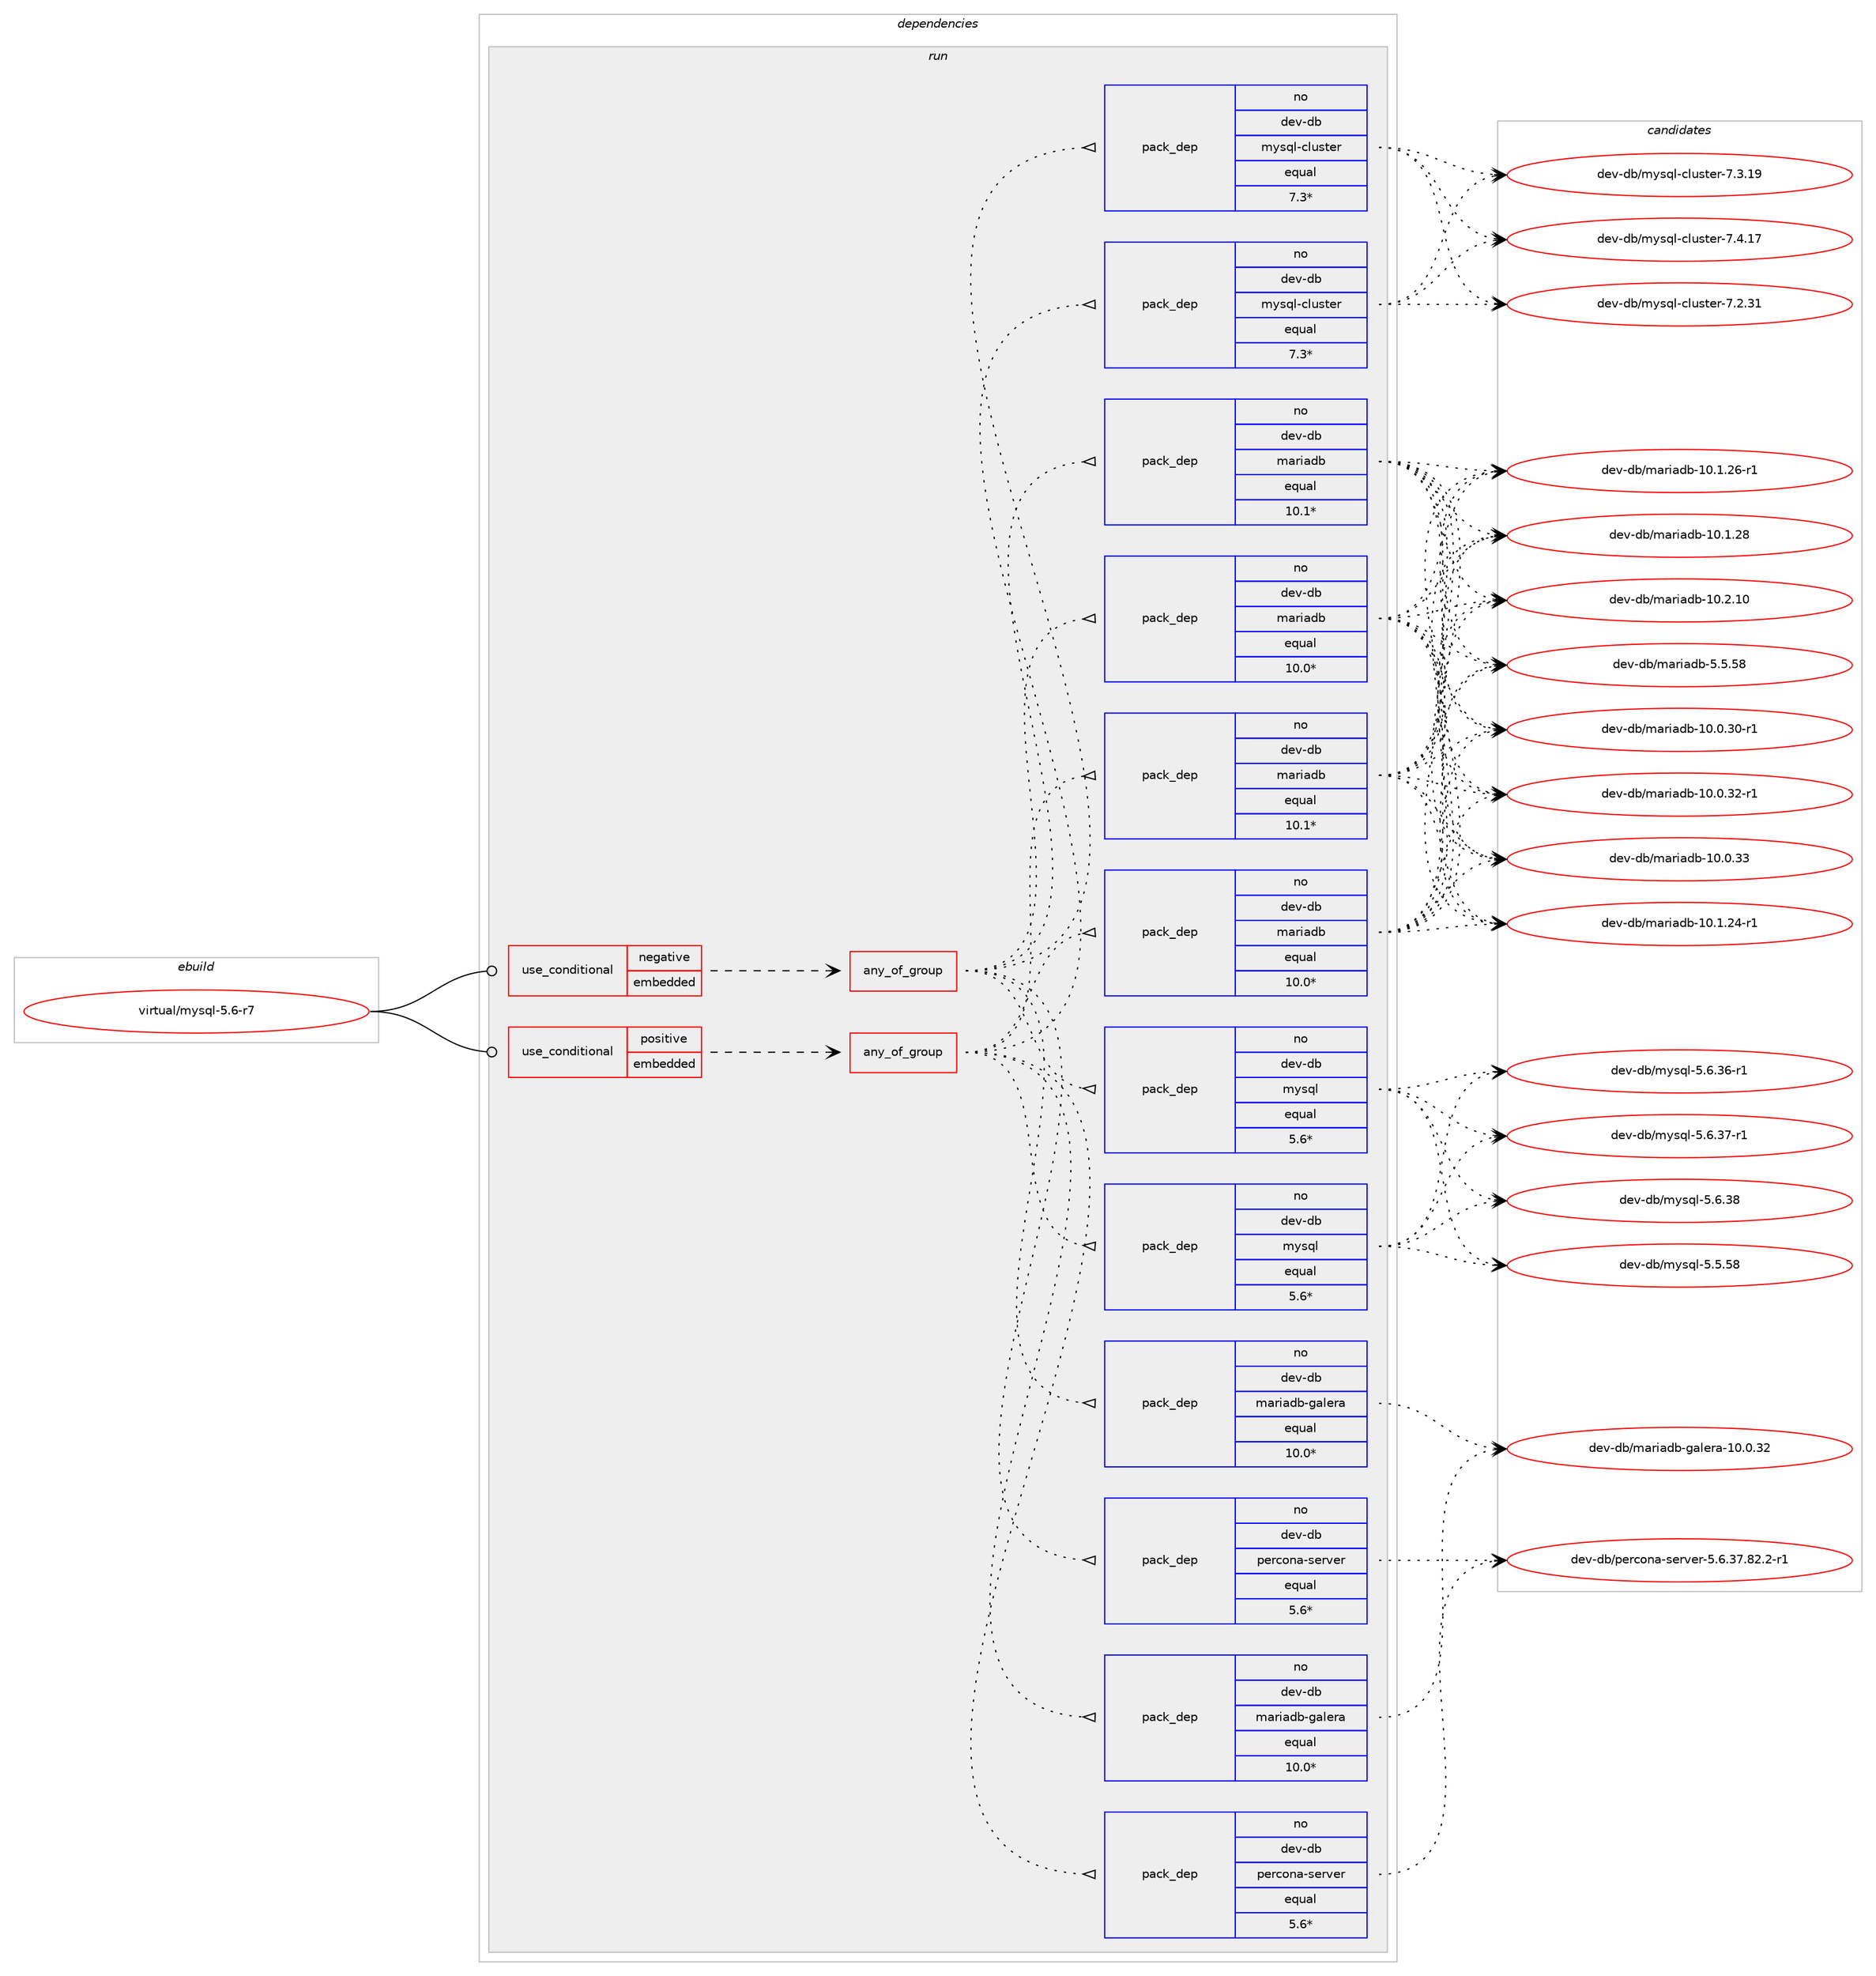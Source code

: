 digraph prolog {

# *************
# Graph options
# *************

newrank=true;
concentrate=true;
compound=true;
graph [rankdir=LR,fontname=Helvetica,fontsize=10,ranksep=1.5];#, ranksep=2.5, nodesep=0.2];
edge  [arrowhead=vee];
node  [fontname=Helvetica,fontsize=10];

# **********
# The ebuild
# **********

subgraph cluster_leftcol {
color=gray;
rank=same;
label=<<i>ebuild</i>>;
id [label="virtual/mysql-5.6-r7", color=red, width=4, href="../virtual/mysql-5.6-r7.svg"];
}

# ****************
# The dependencies
# ****************

subgraph cluster_midcol {
color=gray;
label=<<i>dependencies</i>>;
subgraph cluster_compile {
fillcolor="#eeeeee";
style=filled;
label=<<i>compile</i>>;
}
subgraph cluster_compileandrun {
fillcolor="#eeeeee";
style=filled;
label=<<i>compile and run</i>>;
}
subgraph cluster_run {
fillcolor="#eeeeee";
style=filled;
label=<<i>run</i>>;
subgraph cond118890 {
dependency497770 [label=<<TABLE BORDER="0" CELLBORDER="1" CELLSPACING="0" CELLPADDING="4"><TR><TD ROWSPAN="3" CELLPADDING="10">use_conditional</TD></TR><TR><TD>negative</TD></TR><TR><TD>embedded</TD></TR></TABLE>>, shape=none, color=red];
subgraph any8598 {
dependency497771 [label=<<TABLE BORDER="0" CELLBORDER="1" CELLSPACING="0" CELLPADDING="4"><TR><TD CELLPADDING="10">any_of_group</TD></TR></TABLE>>, shape=none, color=red];subgraph pack369957 {
dependency497772 [label=<<TABLE BORDER="0" CELLBORDER="1" CELLSPACING="0" CELLPADDING="4" WIDTH="220"><TR><TD ROWSPAN="6" CELLPADDING="30">pack_dep</TD></TR><TR><TD WIDTH="110">no</TD></TR><TR><TD>dev-db</TD></TR><TR><TD>mariadb</TD></TR><TR><TD>equal</TD></TR><TR><TD>10.1*</TD></TR></TABLE>>, shape=none, color=blue];
}
dependency497771:e -> dependency497772:w [weight=20,style="dotted",arrowhead="oinv"];
subgraph pack369958 {
dependency497773 [label=<<TABLE BORDER="0" CELLBORDER="1" CELLSPACING="0" CELLPADDING="4" WIDTH="220"><TR><TD ROWSPAN="6" CELLPADDING="30">pack_dep</TD></TR><TR><TD WIDTH="110">no</TD></TR><TR><TD>dev-db</TD></TR><TR><TD>mariadb</TD></TR><TR><TD>equal</TD></TR><TR><TD>10.0*</TD></TR></TABLE>>, shape=none, color=blue];
}
dependency497771:e -> dependency497773:w [weight=20,style="dotted",arrowhead="oinv"];
subgraph pack369959 {
dependency497774 [label=<<TABLE BORDER="0" CELLBORDER="1" CELLSPACING="0" CELLPADDING="4" WIDTH="220"><TR><TD ROWSPAN="6" CELLPADDING="30">pack_dep</TD></TR><TR><TD WIDTH="110">no</TD></TR><TR><TD>dev-db</TD></TR><TR><TD>mysql</TD></TR><TR><TD>equal</TD></TR><TR><TD>5.6*</TD></TR></TABLE>>, shape=none, color=blue];
}
dependency497771:e -> dependency497774:w [weight=20,style="dotted",arrowhead="oinv"];
subgraph pack369960 {
dependency497775 [label=<<TABLE BORDER="0" CELLBORDER="1" CELLSPACING="0" CELLPADDING="4" WIDTH="220"><TR><TD ROWSPAN="6" CELLPADDING="30">pack_dep</TD></TR><TR><TD WIDTH="110">no</TD></TR><TR><TD>dev-db</TD></TR><TR><TD>percona-server</TD></TR><TR><TD>equal</TD></TR><TR><TD>5.6*</TD></TR></TABLE>>, shape=none, color=blue];
}
dependency497771:e -> dependency497775:w [weight=20,style="dotted",arrowhead="oinv"];
subgraph pack369961 {
dependency497776 [label=<<TABLE BORDER="0" CELLBORDER="1" CELLSPACING="0" CELLPADDING="4" WIDTH="220"><TR><TD ROWSPAN="6" CELLPADDING="30">pack_dep</TD></TR><TR><TD WIDTH="110">no</TD></TR><TR><TD>dev-db</TD></TR><TR><TD>mariadb-galera</TD></TR><TR><TD>equal</TD></TR><TR><TD>10.0*</TD></TR></TABLE>>, shape=none, color=blue];
}
dependency497771:e -> dependency497776:w [weight=20,style="dotted",arrowhead="oinv"];
subgraph pack369962 {
dependency497777 [label=<<TABLE BORDER="0" CELLBORDER="1" CELLSPACING="0" CELLPADDING="4" WIDTH="220"><TR><TD ROWSPAN="6" CELLPADDING="30">pack_dep</TD></TR><TR><TD WIDTH="110">no</TD></TR><TR><TD>dev-db</TD></TR><TR><TD>mysql-cluster</TD></TR><TR><TD>equal</TD></TR><TR><TD>7.3*</TD></TR></TABLE>>, shape=none, color=blue];
}
dependency497771:e -> dependency497777:w [weight=20,style="dotted",arrowhead="oinv"];
}
dependency497770:e -> dependency497771:w [weight=20,style="dashed",arrowhead="vee"];
}
id:e -> dependency497770:w [weight=20,style="solid",arrowhead="odot"];
subgraph cond118891 {
dependency497778 [label=<<TABLE BORDER="0" CELLBORDER="1" CELLSPACING="0" CELLPADDING="4"><TR><TD ROWSPAN="3" CELLPADDING="10">use_conditional</TD></TR><TR><TD>positive</TD></TR><TR><TD>embedded</TD></TR></TABLE>>, shape=none, color=red];
subgraph any8599 {
dependency497779 [label=<<TABLE BORDER="0" CELLBORDER="1" CELLSPACING="0" CELLPADDING="4"><TR><TD CELLPADDING="10">any_of_group</TD></TR></TABLE>>, shape=none, color=red];subgraph pack369963 {
dependency497780 [label=<<TABLE BORDER="0" CELLBORDER="1" CELLSPACING="0" CELLPADDING="4" WIDTH="220"><TR><TD ROWSPAN="6" CELLPADDING="30">pack_dep</TD></TR><TR><TD WIDTH="110">no</TD></TR><TR><TD>dev-db</TD></TR><TR><TD>mariadb</TD></TR><TR><TD>equal</TD></TR><TR><TD>10.1*</TD></TR></TABLE>>, shape=none, color=blue];
}
dependency497779:e -> dependency497780:w [weight=20,style="dotted",arrowhead="oinv"];
subgraph pack369964 {
dependency497781 [label=<<TABLE BORDER="0" CELLBORDER="1" CELLSPACING="0" CELLPADDING="4" WIDTH="220"><TR><TD ROWSPAN="6" CELLPADDING="30">pack_dep</TD></TR><TR><TD WIDTH="110">no</TD></TR><TR><TD>dev-db</TD></TR><TR><TD>mariadb</TD></TR><TR><TD>equal</TD></TR><TR><TD>10.0*</TD></TR></TABLE>>, shape=none, color=blue];
}
dependency497779:e -> dependency497781:w [weight=20,style="dotted",arrowhead="oinv"];
subgraph pack369965 {
dependency497782 [label=<<TABLE BORDER="0" CELLBORDER="1" CELLSPACING="0" CELLPADDING="4" WIDTH="220"><TR><TD ROWSPAN="6" CELLPADDING="30">pack_dep</TD></TR><TR><TD WIDTH="110">no</TD></TR><TR><TD>dev-db</TD></TR><TR><TD>mysql</TD></TR><TR><TD>equal</TD></TR><TR><TD>5.6*</TD></TR></TABLE>>, shape=none, color=blue];
}
dependency497779:e -> dependency497782:w [weight=20,style="dotted",arrowhead="oinv"];
subgraph pack369966 {
dependency497783 [label=<<TABLE BORDER="0" CELLBORDER="1" CELLSPACING="0" CELLPADDING="4" WIDTH="220"><TR><TD ROWSPAN="6" CELLPADDING="30">pack_dep</TD></TR><TR><TD WIDTH="110">no</TD></TR><TR><TD>dev-db</TD></TR><TR><TD>percona-server</TD></TR><TR><TD>equal</TD></TR><TR><TD>5.6*</TD></TR></TABLE>>, shape=none, color=blue];
}
dependency497779:e -> dependency497783:w [weight=20,style="dotted",arrowhead="oinv"];
subgraph pack369967 {
dependency497784 [label=<<TABLE BORDER="0" CELLBORDER="1" CELLSPACING="0" CELLPADDING="4" WIDTH="220"><TR><TD ROWSPAN="6" CELLPADDING="30">pack_dep</TD></TR><TR><TD WIDTH="110">no</TD></TR><TR><TD>dev-db</TD></TR><TR><TD>mariadb-galera</TD></TR><TR><TD>equal</TD></TR><TR><TD>10.0*</TD></TR></TABLE>>, shape=none, color=blue];
}
dependency497779:e -> dependency497784:w [weight=20,style="dotted",arrowhead="oinv"];
subgraph pack369968 {
dependency497785 [label=<<TABLE BORDER="0" CELLBORDER="1" CELLSPACING="0" CELLPADDING="4" WIDTH="220"><TR><TD ROWSPAN="6" CELLPADDING="30">pack_dep</TD></TR><TR><TD WIDTH="110">no</TD></TR><TR><TD>dev-db</TD></TR><TR><TD>mysql-cluster</TD></TR><TR><TD>equal</TD></TR><TR><TD>7.3*</TD></TR></TABLE>>, shape=none, color=blue];
}
dependency497779:e -> dependency497785:w [weight=20,style="dotted",arrowhead="oinv"];
}
dependency497778:e -> dependency497779:w [weight=20,style="dashed",arrowhead="vee"];
}
id:e -> dependency497778:w [weight=20,style="solid",arrowhead="odot"];
}
}

# **************
# The candidates
# **************

subgraph cluster_choices {
rank=same;
color=gray;
label=<<i>candidates</i>>;

subgraph choice369957 {
color=black;
nodesep=1;
choice10010111845100984710997114105971009845494846484651484511449 [label="dev-db/mariadb-10.0.30-r1", color=red, width=4,href="../dev-db/mariadb-10.0.30-r1.svg"];
choice10010111845100984710997114105971009845494846484651504511449 [label="dev-db/mariadb-10.0.32-r1", color=red, width=4,href="../dev-db/mariadb-10.0.32-r1.svg"];
choice1001011184510098471099711410597100984549484648465151 [label="dev-db/mariadb-10.0.33", color=red, width=4,href="../dev-db/mariadb-10.0.33.svg"];
choice10010111845100984710997114105971009845494846494650524511449 [label="dev-db/mariadb-10.1.24-r1", color=red, width=4,href="../dev-db/mariadb-10.1.24-r1.svg"];
choice10010111845100984710997114105971009845494846494650544511449 [label="dev-db/mariadb-10.1.26-r1", color=red, width=4,href="../dev-db/mariadb-10.1.26-r1.svg"];
choice1001011184510098471099711410597100984549484649465056 [label="dev-db/mariadb-10.1.28", color=red, width=4,href="../dev-db/mariadb-10.1.28.svg"];
choice1001011184510098471099711410597100984549484650464948 [label="dev-db/mariadb-10.2.10", color=red, width=4,href="../dev-db/mariadb-10.2.10.svg"];
choice10010111845100984710997114105971009845534653465356 [label="dev-db/mariadb-5.5.58", color=red, width=4,href="../dev-db/mariadb-5.5.58.svg"];
dependency497772:e -> choice10010111845100984710997114105971009845494846484651484511449:w [style=dotted,weight="100"];
dependency497772:e -> choice10010111845100984710997114105971009845494846484651504511449:w [style=dotted,weight="100"];
dependency497772:e -> choice1001011184510098471099711410597100984549484648465151:w [style=dotted,weight="100"];
dependency497772:e -> choice10010111845100984710997114105971009845494846494650524511449:w [style=dotted,weight="100"];
dependency497772:e -> choice10010111845100984710997114105971009845494846494650544511449:w [style=dotted,weight="100"];
dependency497772:e -> choice1001011184510098471099711410597100984549484649465056:w [style=dotted,weight="100"];
dependency497772:e -> choice1001011184510098471099711410597100984549484650464948:w [style=dotted,weight="100"];
dependency497772:e -> choice10010111845100984710997114105971009845534653465356:w [style=dotted,weight="100"];
}
subgraph choice369958 {
color=black;
nodesep=1;
choice10010111845100984710997114105971009845494846484651484511449 [label="dev-db/mariadb-10.0.30-r1", color=red, width=4,href="../dev-db/mariadb-10.0.30-r1.svg"];
choice10010111845100984710997114105971009845494846484651504511449 [label="dev-db/mariadb-10.0.32-r1", color=red, width=4,href="../dev-db/mariadb-10.0.32-r1.svg"];
choice1001011184510098471099711410597100984549484648465151 [label="dev-db/mariadb-10.0.33", color=red, width=4,href="../dev-db/mariadb-10.0.33.svg"];
choice10010111845100984710997114105971009845494846494650524511449 [label="dev-db/mariadb-10.1.24-r1", color=red, width=4,href="../dev-db/mariadb-10.1.24-r1.svg"];
choice10010111845100984710997114105971009845494846494650544511449 [label="dev-db/mariadb-10.1.26-r1", color=red, width=4,href="../dev-db/mariadb-10.1.26-r1.svg"];
choice1001011184510098471099711410597100984549484649465056 [label="dev-db/mariadb-10.1.28", color=red, width=4,href="../dev-db/mariadb-10.1.28.svg"];
choice1001011184510098471099711410597100984549484650464948 [label="dev-db/mariadb-10.2.10", color=red, width=4,href="../dev-db/mariadb-10.2.10.svg"];
choice10010111845100984710997114105971009845534653465356 [label="dev-db/mariadb-5.5.58", color=red, width=4,href="../dev-db/mariadb-5.5.58.svg"];
dependency497773:e -> choice10010111845100984710997114105971009845494846484651484511449:w [style=dotted,weight="100"];
dependency497773:e -> choice10010111845100984710997114105971009845494846484651504511449:w [style=dotted,weight="100"];
dependency497773:e -> choice1001011184510098471099711410597100984549484648465151:w [style=dotted,weight="100"];
dependency497773:e -> choice10010111845100984710997114105971009845494846494650524511449:w [style=dotted,weight="100"];
dependency497773:e -> choice10010111845100984710997114105971009845494846494650544511449:w [style=dotted,weight="100"];
dependency497773:e -> choice1001011184510098471099711410597100984549484649465056:w [style=dotted,weight="100"];
dependency497773:e -> choice1001011184510098471099711410597100984549484650464948:w [style=dotted,weight="100"];
dependency497773:e -> choice10010111845100984710997114105971009845534653465356:w [style=dotted,weight="100"];
}
subgraph choice369959 {
color=black;
nodesep=1;
choice10010111845100984710912111511310845534653465356 [label="dev-db/mysql-5.5.58", color=red, width=4,href="../dev-db/mysql-5.5.58.svg"];
choice100101118451009847109121115113108455346544651544511449 [label="dev-db/mysql-5.6.36-r1", color=red, width=4,href="../dev-db/mysql-5.6.36-r1.svg"];
choice100101118451009847109121115113108455346544651554511449 [label="dev-db/mysql-5.6.37-r1", color=red, width=4,href="../dev-db/mysql-5.6.37-r1.svg"];
choice10010111845100984710912111511310845534654465156 [label="dev-db/mysql-5.6.38", color=red, width=4,href="../dev-db/mysql-5.6.38.svg"];
dependency497774:e -> choice10010111845100984710912111511310845534653465356:w [style=dotted,weight="100"];
dependency497774:e -> choice100101118451009847109121115113108455346544651544511449:w [style=dotted,weight="100"];
dependency497774:e -> choice100101118451009847109121115113108455346544651554511449:w [style=dotted,weight="100"];
dependency497774:e -> choice10010111845100984710912111511310845534654465156:w [style=dotted,weight="100"];
}
subgraph choice369960 {
color=black;
nodesep=1;
choice1001011184510098471121011149911111097451151011141181011144553465446515546565046504511449 [label="dev-db/percona-server-5.6.37.82.2-r1", color=red, width=4,href="../dev-db/percona-server-5.6.37.82.2-r1.svg"];
dependency497775:e -> choice1001011184510098471121011149911111097451151011141181011144553465446515546565046504511449:w [style=dotted,weight="100"];
}
subgraph choice369961 {
color=black;
nodesep=1;
choice1001011184510098471099711410597100984510397108101114974549484648465150 [label="dev-db/mariadb-galera-10.0.32", color=red, width=4,href="../dev-db/mariadb-galera-10.0.32.svg"];
dependency497776:e -> choice1001011184510098471099711410597100984510397108101114974549484648465150:w [style=dotted,weight="100"];
}
subgraph choice369962 {
color=black;
nodesep=1;
choice100101118451009847109121115113108459910811711511610111445554650465149 [label="dev-db/mysql-cluster-7.2.31", color=red, width=4,href="../dev-db/mysql-cluster-7.2.31.svg"];
choice100101118451009847109121115113108459910811711511610111445554651464957 [label="dev-db/mysql-cluster-7.3.19", color=red, width=4,href="../dev-db/mysql-cluster-7.3.19.svg"];
choice100101118451009847109121115113108459910811711511610111445554652464955 [label="dev-db/mysql-cluster-7.4.17", color=red, width=4,href="../dev-db/mysql-cluster-7.4.17.svg"];
dependency497777:e -> choice100101118451009847109121115113108459910811711511610111445554650465149:w [style=dotted,weight="100"];
dependency497777:e -> choice100101118451009847109121115113108459910811711511610111445554651464957:w [style=dotted,weight="100"];
dependency497777:e -> choice100101118451009847109121115113108459910811711511610111445554652464955:w [style=dotted,weight="100"];
}
subgraph choice369963 {
color=black;
nodesep=1;
choice10010111845100984710997114105971009845494846484651484511449 [label="dev-db/mariadb-10.0.30-r1", color=red, width=4,href="../dev-db/mariadb-10.0.30-r1.svg"];
choice10010111845100984710997114105971009845494846484651504511449 [label="dev-db/mariadb-10.0.32-r1", color=red, width=4,href="../dev-db/mariadb-10.0.32-r1.svg"];
choice1001011184510098471099711410597100984549484648465151 [label="dev-db/mariadb-10.0.33", color=red, width=4,href="../dev-db/mariadb-10.0.33.svg"];
choice10010111845100984710997114105971009845494846494650524511449 [label="dev-db/mariadb-10.1.24-r1", color=red, width=4,href="../dev-db/mariadb-10.1.24-r1.svg"];
choice10010111845100984710997114105971009845494846494650544511449 [label="dev-db/mariadb-10.1.26-r1", color=red, width=4,href="../dev-db/mariadb-10.1.26-r1.svg"];
choice1001011184510098471099711410597100984549484649465056 [label="dev-db/mariadb-10.1.28", color=red, width=4,href="../dev-db/mariadb-10.1.28.svg"];
choice1001011184510098471099711410597100984549484650464948 [label="dev-db/mariadb-10.2.10", color=red, width=4,href="../dev-db/mariadb-10.2.10.svg"];
choice10010111845100984710997114105971009845534653465356 [label="dev-db/mariadb-5.5.58", color=red, width=4,href="../dev-db/mariadb-5.5.58.svg"];
dependency497780:e -> choice10010111845100984710997114105971009845494846484651484511449:w [style=dotted,weight="100"];
dependency497780:e -> choice10010111845100984710997114105971009845494846484651504511449:w [style=dotted,weight="100"];
dependency497780:e -> choice1001011184510098471099711410597100984549484648465151:w [style=dotted,weight="100"];
dependency497780:e -> choice10010111845100984710997114105971009845494846494650524511449:w [style=dotted,weight="100"];
dependency497780:e -> choice10010111845100984710997114105971009845494846494650544511449:w [style=dotted,weight="100"];
dependency497780:e -> choice1001011184510098471099711410597100984549484649465056:w [style=dotted,weight="100"];
dependency497780:e -> choice1001011184510098471099711410597100984549484650464948:w [style=dotted,weight="100"];
dependency497780:e -> choice10010111845100984710997114105971009845534653465356:w [style=dotted,weight="100"];
}
subgraph choice369964 {
color=black;
nodesep=1;
choice10010111845100984710997114105971009845494846484651484511449 [label="dev-db/mariadb-10.0.30-r1", color=red, width=4,href="../dev-db/mariadb-10.0.30-r1.svg"];
choice10010111845100984710997114105971009845494846484651504511449 [label="dev-db/mariadb-10.0.32-r1", color=red, width=4,href="../dev-db/mariadb-10.0.32-r1.svg"];
choice1001011184510098471099711410597100984549484648465151 [label="dev-db/mariadb-10.0.33", color=red, width=4,href="../dev-db/mariadb-10.0.33.svg"];
choice10010111845100984710997114105971009845494846494650524511449 [label="dev-db/mariadb-10.1.24-r1", color=red, width=4,href="../dev-db/mariadb-10.1.24-r1.svg"];
choice10010111845100984710997114105971009845494846494650544511449 [label="dev-db/mariadb-10.1.26-r1", color=red, width=4,href="../dev-db/mariadb-10.1.26-r1.svg"];
choice1001011184510098471099711410597100984549484649465056 [label="dev-db/mariadb-10.1.28", color=red, width=4,href="../dev-db/mariadb-10.1.28.svg"];
choice1001011184510098471099711410597100984549484650464948 [label="dev-db/mariadb-10.2.10", color=red, width=4,href="../dev-db/mariadb-10.2.10.svg"];
choice10010111845100984710997114105971009845534653465356 [label="dev-db/mariadb-5.5.58", color=red, width=4,href="../dev-db/mariadb-5.5.58.svg"];
dependency497781:e -> choice10010111845100984710997114105971009845494846484651484511449:w [style=dotted,weight="100"];
dependency497781:e -> choice10010111845100984710997114105971009845494846484651504511449:w [style=dotted,weight="100"];
dependency497781:e -> choice1001011184510098471099711410597100984549484648465151:w [style=dotted,weight="100"];
dependency497781:e -> choice10010111845100984710997114105971009845494846494650524511449:w [style=dotted,weight="100"];
dependency497781:e -> choice10010111845100984710997114105971009845494846494650544511449:w [style=dotted,weight="100"];
dependency497781:e -> choice1001011184510098471099711410597100984549484649465056:w [style=dotted,weight="100"];
dependency497781:e -> choice1001011184510098471099711410597100984549484650464948:w [style=dotted,weight="100"];
dependency497781:e -> choice10010111845100984710997114105971009845534653465356:w [style=dotted,weight="100"];
}
subgraph choice369965 {
color=black;
nodesep=1;
choice10010111845100984710912111511310845534653465356 [label="dev-db/mysql-5.5.58", color=red, width=4,href="../dev-db/mysql-5.5.58.svg"];
choice100101118451009847109121115113108455346544651544511449 [label="dev-db/mysql-5.6.36-r1", color=red, width=4,href="../dev-db/mysql-5.6.36-r1.svg"];
choice100101118451009847109121115113108455346544651554511449 [label="dev-db/mysql-5.6.37-r1", color=red, width=4,href="../dev-db/mysql-5.6.37-r1.svg"];
choice10010111845100984710912111511310845534654465156 [label="dev-db/mysql-5.6.38", color=red, width=4,href="../dev-db/mysql-5.6.38.svg"];
dependency497782:e -> choice10010111845100984710912111511310845534653465356:w [style=dotted,weight="100"];
dependency497782:e -> choice100101118451009847109121115113108455346544651544511449:w [style=dotted,weight="100"];
dependency497782:e -> choice100101118451009847109121115113108455346544651554511449:w [style=dotted,weight="100"];
dependency497782:e -> choice10010111845100984710912111511310845534654465156:w [style=dotted,weight="100"];
}
subgraph choice369966 {
color=black;
nodesep=1;
choice1001011184510098471121011149911111097451151011141181011144553465446515546565046504511449 [label="dev-db/percona-server-5.6.37.82.2-r1", color=red, width=4,href="../dev-db/percona-server-5.6.37.82.2-r1.svg"];
dependency497783:e -> choice1001011184510098471121011149911111097451151011141181011144553465446515546565046504511449:w [style=dotted,weight="100"];
}
subgraph choice369967 {
color=black;
nodesep=1;
choice1001011184510098471099711410597100984510397108101114974549484648465150 [label="dev-db/mariadb-galera-10.0.32", color=red, width=4,href="../dev-db/mariadb-galera-10.0.32.svg"];
dependency497784:e -> choice1001011184510098471099711410597100984510397108101114974549484648465150:w [style=dotted,weight="100"];
}
subgraph choice369968 {
color=black;
nodesep=1;
choice100101118451009847109121115113108459910811711511610111445554650465149 [label="dev-db/mysql-cluster-7.2.31", color=red, width=4,href="../dev-db/mysql-cluster-7.2.31.svg"];
choice100101118451009847109121115113108459910811711511610111445554651464957 [label="dev-db/mysql-cluster-7.3.19", color=red, width=4,href="../dev-db/mysql-cluster-7.3.19.svg"];
choice100101118451009847109121115113108459910811711511610111445554652464955 [label="dev-db/mysql-cluster-7.4.17", color=red, width=4,href="../dev-db/mysql-cluster-7.4.17.svg"];
dependency497785:e -> choice100101118451009847109121115113108459910811711511610111445554650465149:w [style=dotted,weight="100"];
dependency497785:e -> choice100101118451009847109121115113108459910811711511610111445554651464957:w [style=dotted,weight="100"];
dependency497785:e -> choice100101118451009847109121115113108459910811711511610111445554652464955:w [style=dotted,weight="100"];
}
}

}
